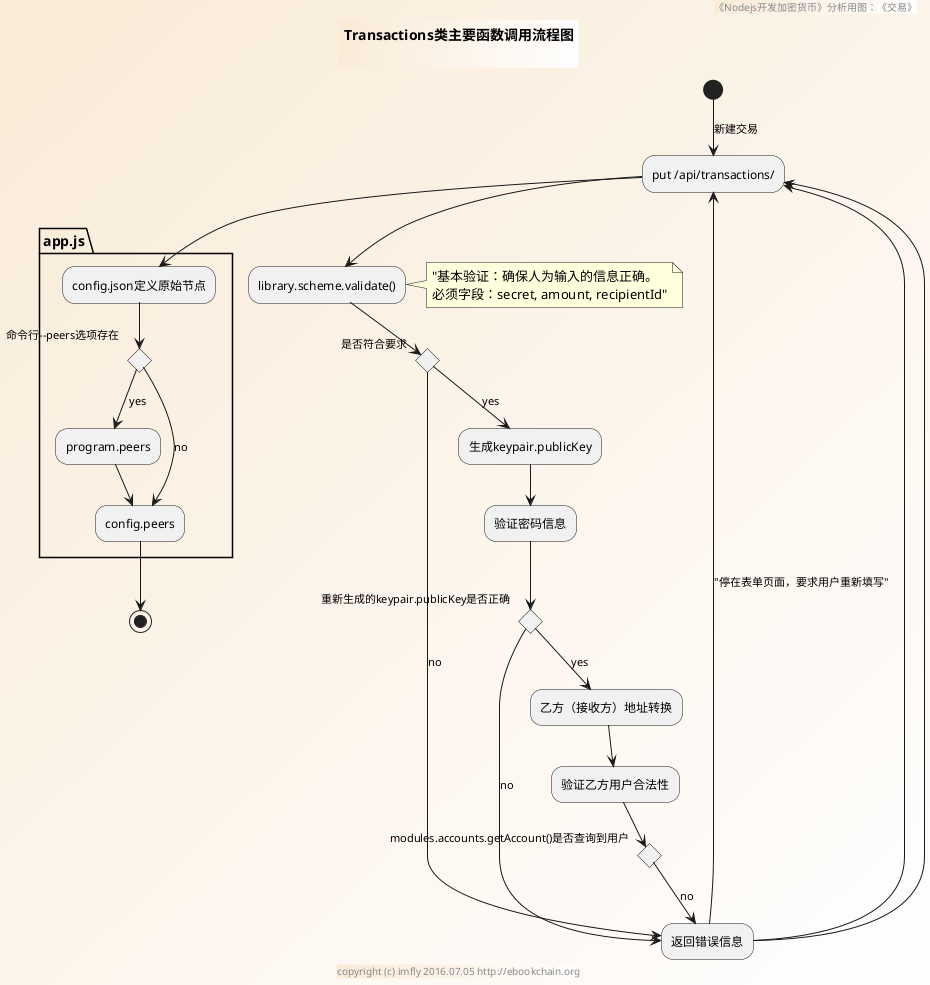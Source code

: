 @startuml ../../../styles/images/modules/transactions/transactions-activity.png
skinparam BorderColor #blue\9932CC
skinparam backgroundcolor AntiqueWhite/white

title
Transactions类主要函数调用流程图

end title

footer copyright (c) imfly 2016.07.05 http://ebookchain.org
header 《Nodejs开发加密货币》分析用图：《交易》

(*)--> [新建交易] "put /api/transactions/" as form
--> library.scheme.validate()
note right
"基本验证：确保人为输入的信息正确。
必须字段：secret, amount, recipientId"
end note
if "是否符合要求" then
--> [no] "返回错误信息"
-left-> ["停在表单页面，要求用户重新填写"] form
else
--> [yes] "生成keypair.publicKey"
--> 验证密码信息
    if "重新生成的keypair.publicKey是否正确" then
    --> [no] "返回错误信息"
    --> form
    else
    --> [yes] "乙方（接收方）地址转换"
    --> "验证乙方用户合法性"
        if "modules.accounts.getAccount()是否查询到用户" then
        --> [no] "返回错误信息"
        --> form
        endif
    endif
endif

' app.js启动命令
partition app.js {
  --> config.json定义原始节点
  if "命令行--peers选项存在" then
  -->[yes] program.peers
  --> "config.peers" as peers
  else
  --> [no] peers
  endif
}

--> (*)
@enduml
